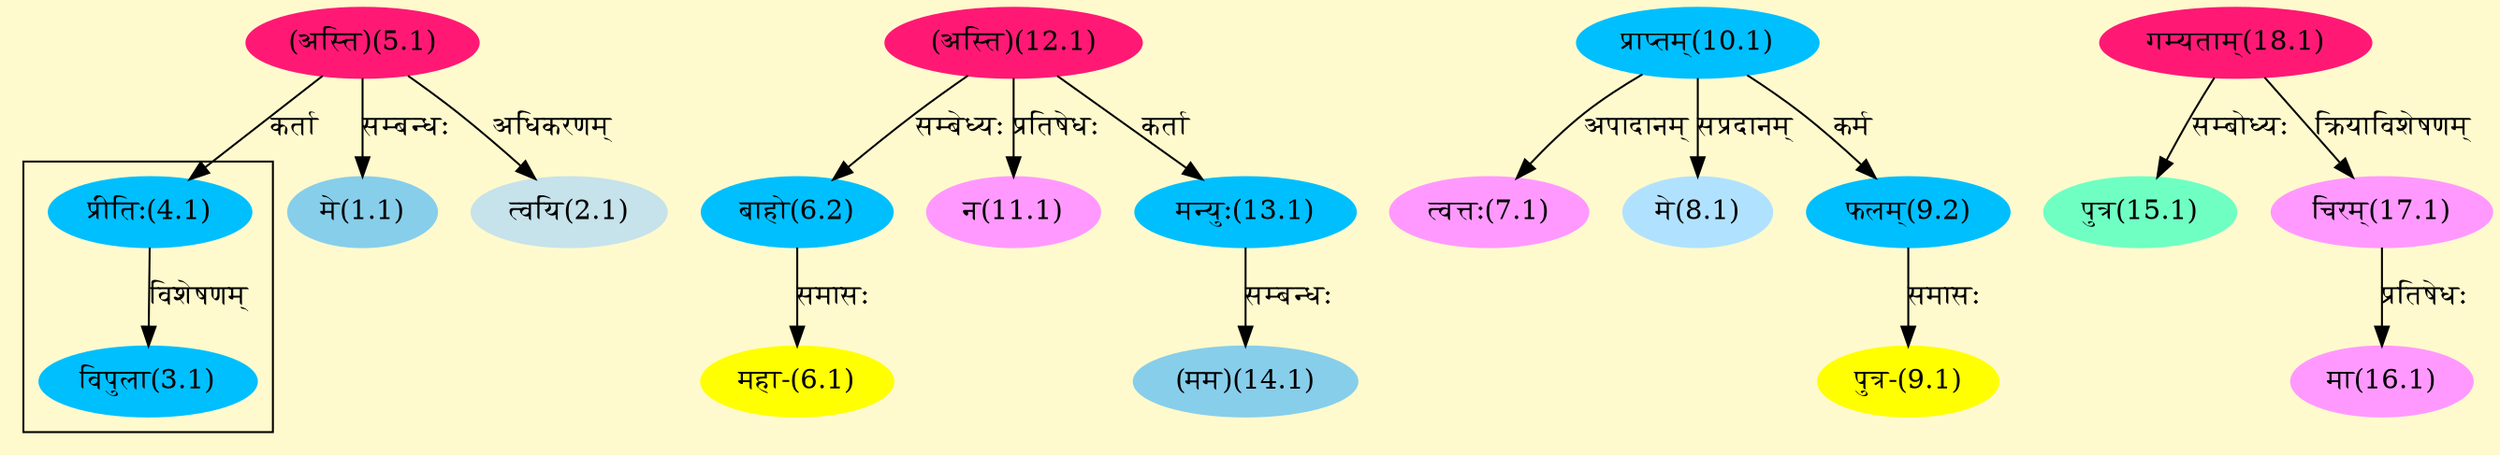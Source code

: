 digraph G{
rankdir=BT;
 compound=true;
 bgcolor="lemonchiffon1";

subgraph cluster_1{
Node3_1 [style=filled, color="#00BFFF" label = "विपुला(3.1)"]
Node4_1 [style=filled, color="#00BFFF" label = "प्रीतिः(4.1)"]

}
Node1_1 [style=filled, color="#87CEEB" label = "मे(1.1)"]
Node5_1 [style=filled, color="#FF1975" label = "(अस्ति)(5.1)"]
Node2_1 [style=filled, color="#C6E2EB" label = "त्वयि(2.1)"]
Node4_1 [style=filled, color="#00BFFF" label = "प्रीतिः(4.1)"]
Node [style=filled, color="" label = "()"]
Node6_1 [style=filled, color="#FFFF00" label = "महा-(6.1)"]
Node6_2 [style=filled, color="#00BFFF" label = "बाहो(6.2)"]
Node12_1 [style=filled, color="#FF1975" label = "(अस्ति)(12.1)"]
Node7_1 [style=filled, color="#FF99FF" label = "त्वत्तः(7.1)"]
Node10_1 [style=filled, color="#00BFFF" label = "प्राप्तम्(10.1)"]
Node8_1 [style=filled, color="#B0E2FF" label = "मे(8.1)"]
Node9_1 [style=filled, color="#FFFF00" label = "पुत्र-(9.1)"]
Node9_2 [style=filled, color="#00BFFF" label = "फलम्(9.2)"]
Node11_1 [style=filled, color="#FF99FF" label = "न(11.1)"]
Node13_1 [style=filled, color="#00BFFF" label = "मन्युः(13.1)"]
Node14_1 [style=filled, color="#87CEEB" label = "(मम)(14.1)"]
Node15_1 [style=filled, color="#6FFFC3" label = "पुत्र(15.1)"]
Node18_1 [style=filled, color="#FF1975" label = "गम्यताम्(18.1)"]
Node16_1 [style=filled, color="#FF99FF" label = "मा(16.1)"]
Node17_1 [style=filled, color="#FF99FF" label = "चिरम्(17.1)"]
/* Start of Relations section */

Node1_1 -> Node5_1 [  label="सम्बन्धः"  dir="back" ]
Node2_1 -> Node5_1 [  label="अधिकरणम्"  dir="back" ]
Node3_1 -> Node4_1 [  label="विशेषणम्"  dir="back" ]
Node4_1 -> Node5_1 [  label="कर्ता"  dir="back" ]
Node6_1 -> Node6_2 [  label="समासः"  dir="back" ]
Node6_2 -> Node12_1 [  label="सम्बेध्यः"  dir="back" ]
Node7_1 -> Node10_1 [  label="अपादानम्"  dir="back" ]
Node8_1 -> Node10_1 [  label="सप्रदानम्"  dir="back" ]
Node9_1 -> Node9_2 [  label="समासः"  dir="back" ]
Node9_2 -> Node10_1 [  label="कर्म"  dir="back" ]
Node11_1 -> Node12_1 [  label="प्रतिषेधः"  dir="back" ]
Node13_1 -> Node12_1 [  label="कर्ता"  dir="back" ]
Node14_1 -> Node13_1 [  label="सम्बन्धः"  dir="back" ]
Node15_1 -> Node18_1 [  label="सम्बोध्यः"  dir="back" ]
Node16_1 -> Node17_1 [  label="प्रतिषेधः"  dir="back" ]
Node17_1 -> Node18_1 [  label="क्रियाविशेषणम्"  dir="back" ]
}

